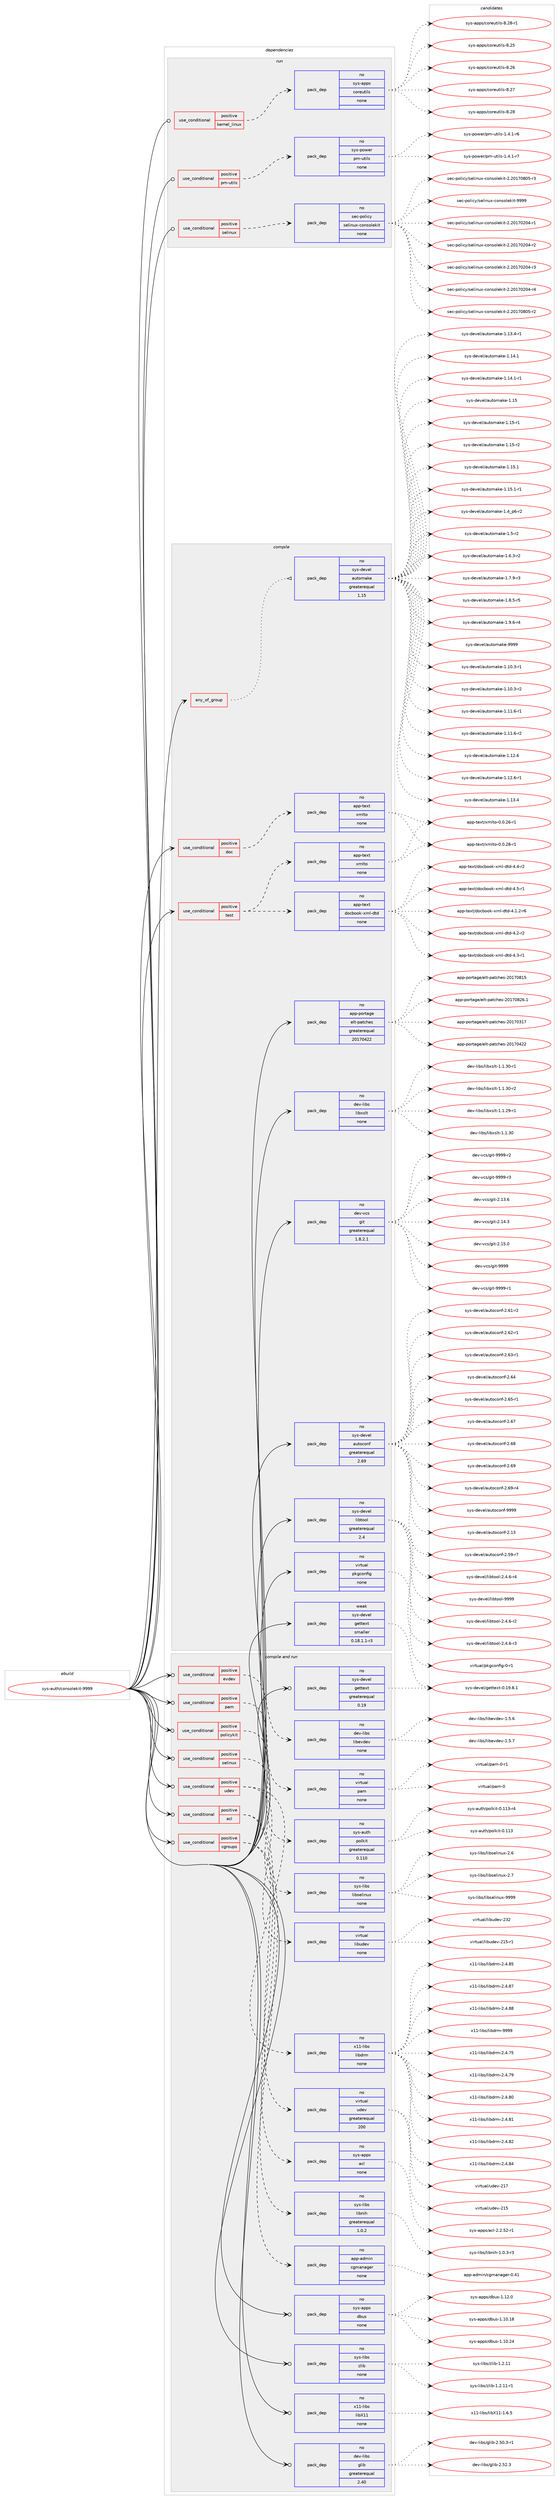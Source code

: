 digraph prolog {

# *************
# Graph options
# *************

newrank=true;
concentrate=true;
compound=true;
graph [rankdir=LR,fontname=Helvetica,fontsize=10,ranksep=1.5];#, ranksep=2.5, nodesep=0.2];
edge  [arrowhead=vee];
node  [fontname=Helvetica,fontsize=10];

# **********
# The ebuild
# **********

subgraph cluster_leftcol {
color=gray;
rank=same;
label=<<i>ebuild</i>>;
id [label="sys-auth/consolekit-9999", color=red, width=4, href="../sys-auth/consolekit-9999.svg"];
}

# ****************
# The dependencies
# ****************

subgraph cluster_midcol {
color=gray;
label=<<i>dependencies</i>>;
subgraph cluster_compile {
fillcolor="#eeeeee";
style=filled;
label=<<i>compile</i>>;
subgraph any7933 {
dependency474041 [label=<<TABLE BORDER="0" CELLBORDER="1" CELLSPACING="0" CELLPADDING="4"><TR><TD CELLPADDING="10">any_of_group</TD></TR></TABLE>>, shape=none, color=red];subgraph pack351518 {
dependency474042 [label=<<TABLE BORDER="0" CELLBORDER="1" CELLSPACING="0" CELLPADDING="4" WIDTH="220"><TR><TD ROWSPAN="6" CELLPADDING="30">pack_dep</TD></TR><TR><TD WIDTH="110">no</TD></TR><TR><TD>sys-devel</TD></TR><TR><TD>automake</TD></TR><TR><TD>greaterequal</TD></TR><TR><TD>1.15</TD></TR></TABLE>>, shape=none, color=blue];
}
dependency474041:e -> dependency474042:w [weight=20,style="dotted",arrowhead="oinv"];
}
id:e -> dependency474041:w [weight=20,style="solid",arrowhead="vee"];
subgraph cond114320 {
dependency474043 [label=<<TABLE BORDER="0" CELLBORDER="1" CELLSPACING="0" CELLPADDING="4"><TR><TD ROWSPAN="3" CELLPADDING="10">use_conditional</TD></TR><TR><TD>positive</TD></TR><TR><TD>doc</TD></TR></TABLE>>, shape=none, color=red];
subgraph pack351519 {
dependency474044 [label=<<TABLE BORDER="0" CELLBORDER="1" CELLSPACING="0" CELLPADDING="4" WIDTH="220"><TR><TD ROWSPAN="6" CELLPADDING="30">pack_dep</TD></TR><TR><TD WIDTH="110">no</TD></TR><TR><TD>app-text</TD></TR><TR><TD>xmlto</TD></TR><TR><TD>none</TD></TR><TR><TD></TD></TR></TABLE>>, shape=none, color=blue];
}
dependency474043:e -> dependency474044:w [weight=20,style="dashed",arrowhead="vee"];
}
id:e -> dependency474043:w [weight=20,style="solid",arrowhead="vee"];
subgraph cond114321 {
dependency474045 [label=<<TABLE BORDER="0" CELLBORDER="1" CELLSPACING="0" CELLPADDING="4"><TR><TD ROWSPAN="3" CELLPADDING="10">use_conditional</TD></TR><TR><TD>positive</TD></TR><TR><TD>test</TD></TR></TABLE>>, shape=none, color=red];
subgraph pack351520 {
dependency474046 [label=<<TABLE BORDER="0" CELLBORDER="1" CELLSPACING="0" CELLPADDING="4" WIDTH="220"><TR><TD ROWSPAN="6" CELLPADDING="30">pack_dep</TD></TR><TR><TD WIDTH="110">no</TD></TR><TR><TD>app-text</TD></TR><TR><TD>docbook-xml-dtd</TD></TR><TR><TD>none</TD></TR><TR><TD></TD></TR></TABLE>>, shape=none, color=blue];
}
dependency474045:e -> dependency474046:w [weight=20,style="dashed",arrowhead="vee"];
subgraph pack351521 {
dependency474047 [label=<<TABLE BORDER="0" CELLBORDER="1" CELLSPACING="0" CELLPADDING="4" WIDTH="220"><TR><TD ROWSPAN="6" CELLPADDING="30">pack_dep</TD></TR><TR><TD WIDTH="110">no</TD></TR><TR><TD>app-text</TD></TR><TR><TD>xmlto</TD></TR><TR><TD>none</TD></TR><TR><TD></TD></TR></TABLE>>, shape=none, color=blue];
}
dependency474045:e -> dependency474047:w [weight=20,style="dashed",arrowhead="vee"];
}
id:e -> dependency474045:w [weight=20,style="solid",arrowhead="vee"];
subgraph pack351522 {
dependency474048 [label=<<TABLE BORDER="0" CELLBORDER="1" CELLSPACING="0" CELLPADDING="4" WIDTH="220"><TR><TD ROWSPAN="6" CELLPADDING="30">pack_dep</TD></TR><TR><TD WIDTH="110">no</TD></TR><TR><TD>app-portage</TD></TR><TR><TD>elt-patches</TD></TR><TR><TD>greaterequal</TD></TR><TR><TD>20170422</TD></TR></TABLE>>, shape=none, color=blue];
}
id:e -> dependency474048:w [weight=20,style="solid",arrowhead="vee"];
subgraph pack351523 {
dependency474049 [label=<<TABLE BORDER="0" CELLBORDER="1" CELLSPACING="0" CELLPADDING="4" WIDTH="220"><TR><TD ROWSPAN="6" CELLPADDING="30">pack_dep</TD></TR><TR><TD WIDTH="110">no</TD></TR><TR><TD>dev-libs</TD></TR><TR><TD>libxslt</TD></TR><TR><TD>none</TD></TR><TR><TD></TD></TR></TABLE>>, shape=none, color=blue];
}
id:e -> dependency474049:w [weight=20,style="solid",arrowhead="vee"];
subgraph pack351524 {
dependency474050 [label=<<TABLE BORDER="0" CELLBORDER="1" CELLSPACING="0" CELLPADDING="4" WIDTH="220"><TR><TD ROWSPAN="6" CELLPADDING="30">pack_dep</TD></TR><TR><TD WIDTH="110">no</TD></TR><TR><TD>dev-vcs</TD></TR><TR><TD>git</TD></TR><TR><TD>greaterequal</TD></TR><TR><TD>1.8.2.1</TD></TR></TABLE>>, shape=none, color=blue];
}
id:e -> dependency474050:w [weight=20,style="solid",arrowhead="vee"];
subgraph pack351525 {
dependency474051 [label=<<TABLE BORDER="0" CELLBORDER="1" CELLSPACING="0" CELLPADDING="4" WIDTH="220"><TR><TD ROWSPAN="6" CELLPADDING="30">pack_dep</TD></TR><TR><TD WIDTH="110">no</TD></TR><TR><TD>sys-devel</TD></TR><TR><TD>autoconf</TD></TR><TR><TD>greaterequal</TD></TR><TR><TD>2.69</TD></TR></TABLE>>, shape=none, color=blue];
}
id:e -> dependency474051:w [weight=20,style="solid",arrowhead="vee"];
subgraph pack351526 {
dependency474052 [label=<<TABLE BORDER="0" CELLBORDER="1" CELLSPACING="0" CELLPADDING="4" WIDTH="220"><TR><TD ROWSPAN="6" CELLPADDING="30">pack_dep</TD></TR><TR><TD WIDTH="110">no</TD></TR><TR><TD>sys-devel</TD></TR><TR><TD>libtool</TD></TR><TR><TD>greaterequal</TD></TR><TR><TD>2.4</TD></TR></TABLE>>, shape=none, color=blue];
}
id:e -> dependency474052:w [weight=20,style="solid",arrowhead="vee"];
subgraph pack351527 {
dependency474053 [label=<<TABLE BORDER="0" CELLBORDER="1" CELLSPACING="0" CELLPADDING="4" WIDTH="220"><TR><TD ROWSPAN="6" CELLPADDING="30">pack_dep</TD></TR><TR><TD WIDTH="110">no</TD></TR><TR><TD>virtual</TD></TR><TR><TD>pkgconfig</TD></TR><TR><TD>none</TD></TR><TR><TD></TD></TR></TABLE>>, shape=none, color=blue];
}
id:e -> dependency474053:w [weight=20,style="solid",arrowhead="vee"];
subgraph pack351528 {
dependency474054 [label=<<TABLE BORDER="0" CELLBORDER="1" CELLSPACING="0" CELLPADDING="4" WIDTH="220"><TR><TD ROWSPAN="6" CELLPADDING="30">pack_dep</TD></TR><TR><TD WIDTH="110">weak</TD></TR><TR><TD>sys-devel</TD></TR><TR><TD>gettext</TD></TR><TR><TD>smaller</TD></TR><TR><TD>0.18.1.1-r3</TD></TR></TABLE>>, shape=none, color=blue];
}
id:e -> dependency474054:w [weight=20,style="solid",arrowhead="vee"];
}
subgraph cluster_compileandrun {
fillcolor="#eeeeee";
style=filled;
label=<<i>compile and run</i>>;
subgraph cond114322 {
dependency474055 [label=<<TABLE BORDER="0" CELLBORDER="1" CELLSPACING="0" CELLPADDING="4"><TR><TD ROWSPAN="3" CELLPADDING="10">use_conditional</TD></TR><TR><TD>positive</TD></TR><TR><TD>acl</TD></TR></TABLE>>, shape=none, color=red];
subgraph pack351529 {
dependency474056 [label=<<TABLE BORDER="0" CELLBORDER="1" CELLSPACING="0" CELLPADDING="4" WIDTH="220"><TR><TD ROWSPAN="6" CELLPADDING="30">pack_dep</TD></TR><TR><TD WIDTH="110">no</TD></TR><TR><TD>sys-apps</TD></TR><TR><TD>acl</TD></TR><TR><TD>none</TD></TR><TR><TD></TD></TR></TABLE>>, shape=none, color=blue];
}
dependency474055:e -> dependency474056:w [weight=20,style="dashed",arrowhead="vee"];
subgraph pack351530 {
dependency474057 [label=<<TABLE BORDER="0" CELLBORDER="1" CELLSPACING="0" CELLPADDING="4" WIDTH="220"><TR><TD ROWSPAN="6" CELLPADDING="30">pack_dep</TD></TR><TR><TD WIDTH="110">no</TD></TR><TR><TD>virtual</TD></TR><TR><TD>udev</TD></TR><TR><TD>greaterequal</TD></TR><TR><TD>200</TD></TR></TABLE>>, shape=none, color=blue];
}
dependency474055:e -> dependency474057:w [weight=20,style="dashed",arrowhead="vee"];
}
id:e -> dependency474055:w [weight=20,style="solid",arrowhead="odotvee"];
subgraph cond114323 {
dependency474058 [label=<<TABLE BORDER="0" CELLBORDER="1" CELLSPACING="0" CELLPADDING="4"><TR><TD ROWSPAN="3" CELLPADDING="10">use_conditional</TD></TR><TR><TD>positive</TD></TR><TR><TD>cgroups</TD></TR></TABLE>>, shape=none, color=red];
subgraph pack351531 {
dependency474059 [label=<<TABLE BORDER="0" CELLBORDER="1" CELLSPACING="0" CELLPADDING="4" WIDTH="220"><TR><TD ROWSPAN="6" CELLPADDING="30">pack_dep</TD></TR><TR><TD WIDTH="110">no</TD></TR><TR><TD>app-admin</TD></TR><TR><TD>cgmanager</TD></TR><TR><TD>none</TD></TR><TR><TD></TD></TR></TABLE>>, shape=none, color=blue];
}
dependency474058:e -> dependency474059:w [weight=20,style="dashed",arrowhead="vee"];
subgraph pack351532 {
dependency474060 [label=<<TABLE BORDER="0" CELLBORDER="1" CELLSPACING="0" CELLPADDING="4" WIDTH="220"><TR><TD ROWSPAN="6" CELLPADDING="30">pack_dep</TD></TR><TR><TD WIDTH="110">no</TD></TR><TR><TD>sys-libs</TD></TR><TR><TD>libnih</TD></TR><TR><TD>greaterequal</TD></TR><TR><TD>1.0.2</TD></TR></TABLE>>, shape=none, color=blue];
}
dependency474058:e -> dependency474060:w [weight=20,style="dashed",arrowhead="vee"];
}
id:e -> dependency474058:w [weight=20,style="solid",arrowhead="odotvee"];
subgraph cond114324 {
dependency474061 [label=<<TABLE BORDER="0" CELLBORDER="1" CELLSPACING="0" CELLPADDING="4"><TR><TD ROWSPAN="3" CELLPADDING="10">use_conditional</TD></TR><TR><TD>positive</TD></TR><TR><TD>evdev</TD></TR></TABLE>>, shape=none, color=red];
subgraph pack351533 {
dependency474062 [label=<<TABLE BORDER="0" CELLBORDER="1" CELLSPACING="0" CELLPADDING="4" WIDTH="220"><TR><TD ROWSPAN="6" CELLPADDING="30">pack_dep</TD></TR><TR><TD WIDTH="110">no</TD></TR><TR><TD>dev-libs</TD></TR><TR><TD>libevdev</TD></TR><TR><TD>none</TD></TR><TR><TD></TD></TR></TABLE>>, shape=none, color=blue];
}
dependency474061:e -> dependency474062:w [weight=20,style="dashed",arrowhead="vee"];
}
id:e -> dependency474061:w [weight=20,style="solid",arrowhead="odotvee"];
subgraph cond114325 {
dependency474063 [label=<<TABLE BORDER="0" CELLBORDER="1" CELLSPACING="0" CELLPADDING="4"><TR><TD ROWSPAN="3" CELLPADDING="10">use_conditional</TD></TR><TR><TD>positive</TD></TR><TR><TD>pam</TD></TR></TABLE>>, shape=none, color=red];
subgraph pack351534 {
dependency474064 [label=<<TABLE BORDER="0" CELLBORDER="1" CELLSPACING="0" CELLPADDING="4" WIDTH="220"><TR><TD ROWSPAN="6" CELLPADDING="30">pack_dep</TD></TR><TR><TD WIDTH="110">no</TD></TR><TR><TD>virtual</TD></TR><TR><TD>pam</TD></TR><TR><TD>none</TD></TR><TR><TD></TD></TR></TABLE>>, shape=none, color=blue];
}
dependency474063:e -> dependency474064:w [weight=20,style="dashed",arrowhead="vee"];
}
id:e -> dependency474063:w [weight=20,style="solid",arrowhead="odotvee"];
subgraph cond114326 {
dependency474065 [label=<<TABLE BORDER="0" CELLBORDER="1" CELLSPACING="0" CELLPADDING="4"><TR><TD ROWSPAN="3" CELLPADDING="10">use_conditional</TD></TR><TR><TD>positive</TD></TR><TR><TD>policykit</TD></TR></TABLE>>, shape=none, color=red];
subgraph pack351535 {
dependency474066 [label=<<TABLE BORDER="0" CELLBORDER="1" CELLSPACING="0" CELLPADDING="4" WIDTH="220"><TR><TD ROWSPAN="6" CELLPADDING="30">pack_dep</TD></TR><TR><TD WIDTH="110">no</TD></TR><TR><TD>sys-auth</TD></TR><TR><TD>polkit</TD></TR><TR><TD>greaterequal</TD></TR><TR><TD>0.110</TD></TR></TABLE>>, shape=none, color=blue];
}
dependency474065:e -> dependency474066:w [weight=20,style="dashed",arrowhead="vee"];
}
id:e -> dependency474065:w [weight=20,style="solid",arrowhead="odotvee"];
subgraph cond114327 {
dependency474067 [label=<<TABLE BORDER="0" CELLBORDER="1" CELLSPACING="0" CELLPADDING="4"><TR><TD ROWSPAN="3" CELLPADDING="10">use_conditional</TD></TR><TR><TD>positive</TD></TR><TR><TD>selinux</TD></TR></TABLE>>, shape=none, color=red];
subgraph pack351536 {
dependency474068 [label=<<TABLE BORDER="0" CELLBORDER="1" CELLSPACING="0" CELLPADDING="4" WIDTH="220"><TR><TD ROWSPAN="6" CELLPADDING="30">pack_dep</TD></TR><TR><TD WIDTH="110">no</TD></TR><TR><TD>sys-libs</TD></TR><TR><TD>libselinux</TD></TR><TR><TD>none</TD></TR><TR><TD></TD></TR></TABLE>>, shape=none, color=blue];
}
dependency474067:e -> dependency474068:w [weight=20,style="dashed",arrowhead="vee"];
}
id:e -> dependency474067:w [weight=20,style="solid",arrowhead="odotvee"];
subgraph cond114328 {
dependency474069 [label=<<TABLE BORDER="0" CELLBORDER="1" CELLSPACING="0" CELLPADDING="4"><TR><TD ROWSPAN="3" CELLPADDING="10">use_conditional</TD></TR><TR><TD>positive</TD></TR><TR><TD>udev</TD></TR></TABLE>>, shape=none, color=red];
subgraph pack351537 {
dependency474070 [label=<<TABLE BORDER="0" CELLBORDER="1" CELLSPACING="0" CELLPADDING="4" WIDTH="220"><TR><TD ROWSPAN="6" CELLPADDING="30">pack_dep</TD></TR><TR><TD WIDTH="110">no</TD></TR><TR><TD>virtual</TD></TR><TR><TD>libudev</TD></TR><TR><TD>none</TD></TR><TR><TD></TD></TR></TABLE>>, shape=none, color=blue];
}
dependency474069:e -> dependency474070:w [weight=20,style="dashed",arrowhead="vee"];
subgraph pack351538 {
dependency474071 [label=<<TABLE BORDER="0" CELLBORDER="1" CELLSPACING="0" CELLPADDING="4" WIDTH="220"><TR><TD ROWSPAN="6" CELLPADDING="30">pack_dep</TD></TR><TR><TD WIDTH="110">no</TD></TR><TR><TD>x11-libs</TD></TR><TR><TD>libdrm</TD></TR><TR><TD>none</TD></TR><TR><TD></TD></TR></TABLE>>, shape=none, color=blue];
}
dependency474069:e -> dependency474071:w [weight=20,style="dashed",arrowhead="vee"];
}
id:e -> dependency474069:w [weight=20,style="solid",arrowhead="odotvee"];
subgraph pack351539 {
dependency474072 [label=<<TABLE BORDER="0" CELLBORDER="1" CELLSPACING="0" CELLPADDING="4" WIDTH="220"><TR><TD ROWSPAN="6" CELLPADDING="30">pack_dep</TD></TR><TR><TD WIDTH="110">no</TD></TR><TR><TD>dev-libs</TD></TR><TR><TD>glib</TD></TR><TR><TD>greaterequal</TD></TR><TR><TD>2.40</TD></TR></TABLE>>, shape=none, color=blue];
}
id:e -> dependency474072:w [weight=20,style="solid",arrowhead="odotvee"];
subgraph pack351540 {
dependency474073 [label=<<TABLE BORDER="0" CELLBORDER="1" CELLSPACING="0" CELLPADDING="4" WIDTH="220"><TR><TD ROWSPAN="6" CELLPADDING="30">pack_dep</TD></TR><TR><TD WIDTH="110">no</TD></TR><TR><TD>sys-apps</TD></TR><TR><TD>dbus</TD></TR><TR><TD>none</TD></TR><TR><TD></TD></TR></TABLE>>, shape=none, color=blue];
}
id:e -> dependency474073:w [weight=20,style="solid",arrowhead="odotvee"];
subgraph pack351541 {
dependency474074 [label=<<TABLE BORDER="0" CELLBORDER="1" CELLSPACING="0" CELLPADDING="4" WIDTH="220"><TR><TD ROWSPAN="6" CELLPADDING="30">pack_dep</TD></TR><TR><TD WIDTH="110">no</TD></TR><TR><TD>sys-devel</TD></TR><TR><TD>gettext</TD></TR><TR><TD>greaterequal</TD></TR><TR><TD>0.19</TD></TR></TABLE>>, shape=none, color=blue];
}
id:e -> dependency474074:w [weight=20,style="solid",arrowhead="odotvee"];
subgraph pack351542 {
dependency474075 [label=<<TABLE BORDER="0" CELLBORDER="1" CELLSPACING="0" CELLPADDING="4" WIDTH="220"><TR><TD ROWSPAN="6" CELLPADDING="30">pack_dep</TD></TR><TR><TD WIDTH="110">no</TD></TR><TR><TD>sys-libs</TD></TR><TR><TD>zlib</TD></TR><TR><TD>none</TD></TR><TR><TD></TD></TR></TABLE>>, shape=none, color=blue];
}
id:e -> dependency474075:w [weight=20,style="solid",arrowhead="odotvee"];
subgraph pack351543 {
dependency474076 [label=<<TABLE BORDER="0" CELLBORDER="1" CELLSPACING="0" CELLPADDING="4" WIDTH="220"><TR><TD ROWSPAN="6" CELLPADDING="30">pack_dep</TD></TR><TR><TD WIDTH="110">no</TD></TR><TR><TD>x11-libs</TD></TR><TR><TD>libX11</TD></TR><TR><TD>none</TD></TR><TR><TD></TD></TR></TABLE>>, shape=none, color=blue];
}
id:e -> dependency474076:w [weight=20,style="solid",arrowhead="odotvee"];
}
subgraph cluster_run {
fillcolor="#eeeeee";
style=filled;
label=<<i>run</i>>;
subgraph cond114329 {
dependency474077 [label=<<TABLE BORDER="0" CELLBORDER="1" CELLSPACING="0" CELLPADDING="4"><TR><TD ROWSPAN="3" CELLPADDING="10">use_conditional</TD></TR><TR><TD>positive</TD></TR><TR><TD>kernel_linux</TD></TR></TABLE>>, shape=none, color=red];
subgraph pack351544 {
dependency474078 [label=<<TABLE BORDER="0" CELLBORDER="1" CELLSPACING="0" CELLPADDING="4" WIDTH="220"><TR><TD ROWSPAN="6" CELLPADDING="30">pack_dep</TD></TR><TR><TD WIDTH="110">no</TD></TR><TR><TD>sys-apps</TD></TR><TR><TD>coreutils</TD></TR><TR><TD>none</TD></TR><TR><TD></TD></TR></TABLE>>, shape=none, color=blue];
}
dependency474077:e -> dependency474078:w [weight=20,style="dashed",arrowhead="vee"];
}
id:e -> dependency474077:w [weight=20,style="solid",arrowhead="odot"];
subgraph cond114330 {
dependency474079 [label=<<TABLE BORDER="0" CELLBORDER="1" CELLSPACING="0" CELLPADDING="4"><TR><TD ROWSPAN="3" CELLPADDING="10">use_conditional</TD></TR><TR><TD>positive</TD></TR><TR><TD>pm-utils</TD></TR></TABLE>>, shape=none, color=red];
subgraph pack351545 {
dependency474080 [label=<<TABLE BORDER="0" CELLBORDER="1" CELLSPACING="0" CELLPADDING="4" WIDTH="220"><TR><TD ROWSPAN="6" CELLPADDING="30">pack_dep</TD></TR><TR><TD WIDTH="110">no</TD></TR><TR><TD>sys-power</TD></TR><TR><TD>pm-utils</TD></TR><TR><TD>none</TD></TR><TR><TD></TD></TR></TABLE>>, shape=none, color=blue];
}
dependency474079:e -> dependency474080:w [weight=20,style="dashed",arrowhead="vee"];
}
id:e -> dependency474079:w [weight=20,style="solid",arrowhead="odot"];
subgraph cond114331 {
dependency474081 [label=<<TABLE BORDER="0" CELLBORDER="1" CELLSPACING="0" CELLPADDING="4"><TR><TD ROWSPAN="3" CELLPADDING="10">use_conditional</TD></TR><TR><TD>positive</TD></TR><TR><TD>selinux</TD></TR></TABLE>>, shape=none, color=red];
subgraph pack351546 {
dependency474082 [label=<<TABLE BORDER="0" CELLBORDER="1" CELLSPACING="0" CELLPADDING="4" WIDTH="220"><TR><TD ROWSPAN="6" CELLPADDING="30">pack_dep</TD></TR><TR><TD WIDTH="110">no</TD></TR><TR><TD>sec-policy</TD></TR><TR><TD>selinux-consolekit</TD></TR><TR><TD>none</TD></TR><TR><TD></TD></TR></TABLE>>, shape=none, color=blue];
}
dependency474081:e -> dependency474082:w [weight=20,style="dashed",arrowhead="vee"];
}
id:e -> dependency474081:w [weight=20,style="solid",arrowhead="odot"];
}
}

# **************
# The candidates
# **************

subgraph cluster_choices {
rank=same;
color=gray;
label=<<i>candidates</i>>;

subgraph choice351518 {
color=black;
nodesep=1;
choice11512111545100101118101108479711711611110997107101454946494846514511449 [label="sys-devel/automake-1.10.3-r1", color=red, width=4,href="../sys-devel/automake-1.10.3-r1.svg"];
choice11512111545100101118101108479711711611110997107101454946494846514511450 [label="sys-devel/automake-1.10.3-r2", color=red, width=4,href="../sys-devel/automake-1.10.3-r2.svg"];
choice11512111545100101118101108479711711611110997107101454946494946544511449 [label="sys-devel/automake-1.11.6-r1", color=red, width=4,href="../sys-devel/automake-1.11.6-r1.svg"];
choice11512111545100101118101108479711711611110997107101454946494946544511450 [label="sys-devel/automake-1.11.6-r2", color=red, width=4,href="../sys-devel/automake-1.11.6-r2.svg"];
choice1151211154510010111810110847971171161111099710710145494649504654 [label="sys-devel/automake-1.12.6", color=red, width=4,href="../sys-devel/automake-1.12.6.svg"];
choice11512111545100101118101108479711711611110997107101454946495046544511449 [label="sys-devel/automake-1.12.6-r1", color=red, width=4,href="../sys-devel/automake-1.12.6-r1.svg"];
choice1151211154510010111810110847971171161111099710710145494649514652 [label="sys-devel/automake-1.13.4", color=red, width=4,href="../sys-devel/automake-1.13.4.svg"];
choice11512111545100101118101108479711711611110997107101454946495146524511449 [label="sys-devel/automake-1.13.4-r1", color=red, width=4,href="../sys-devel/automake-1.13.4-r1.svg"];
choice1151211154510010111810110847971171161111099710710145494649524649 [label="sys-devel/automake-1.14.1", color=red, width=4,href="../sys-devel/automake-1.14.1.svg"];
choice11512111545100101118101108479711711611110997107101454946495246494511449 [label="sys-devel/automake-1.14.1-r1", color=red, width=4,href="../sys-devel/automake-1.14.1-r1.svg"];
choice115121115451001011181011084797117116111109971071014549464953 [label="sys-devel/automake-1.15", color=red, width=4,href="../sys-devel/automake-1.15.svg"];
choice1151211154510010111810110847971171161111099710710145494649534511449 [label="sys-devel/automake-1.15-r1", color=red, width=4,href="../sys-devel/automake-1.15-r1.svg"];
choice1151211154510010111810110847971171161111099710710145494649534511450 [label="sys-devel/automake-1.15-r2", color=red, width=4,href="../sys-devel/automake-1.15-r2.svg"];
choice1151211154510010111810110847971171161111099710710145494649534649 [label="sys-devel/automake-1.15.1", color=red, width=4,href="../sys-devel/automake-1.15.1.svg"];
choice11512111545100101118101108479711711611110997107101454946495346494511449 [label="sys-devel/automake-1.15.1-r1", color=red, width=4,href="../sys-devel/automake-1.15.1-r1.svg"];
choice115121115451001011181011084797117116111109971071014549465295112544511450 [label="sys-devel/automake-1.4_p6-r2", color=red, width=4,href="../sys-devel/automake-1.4_p6-r2.svg"];
choice11512111545100101118101108479711711611110997107101454946534511450 [label="sys-devel/automake-1.5-r2", color=red, width=4,href="../sys-devel/automake-1.5-r2.svg"];
choice115121115451001011181011084797117116111109971071014549465446514511450 [label="sys-devel/automake-1.6.3-r2", color=red, width=4,href="../sys-devel/automake-1.6.3-r2.svg"];
choice115121115451001011181011084797117116111109971071014549465546574511451 [label="sys-devel/automake-1.7.9-r3", color=red, width=4,href="../sys-devel/automake-1.7.9-r3.svg"];
choice115121115451001011181011084797117116111109971071014549465646534511453 [label="sys-devel/automake-1.8.5-r5", color=red, width=4,href="../sys-devel/automake-1.8.5-r5.svg"];
choice115121115451001011181011084797117116111109971071014549465746544511452 [label="sys-devel/automake-1.9.6-r4", color=red, width=4,href="../sys-devel/automake-1.9.6-r4.svg"];
choice115121115451001011181011084797117116111109971071014557575757 [label="sys-devel/automake-9999", color=red, width=4,href="../sys-devel/automake-9999.svg"];
dependency474042:e -> choice11512111545100101118101108479711711611110997107101454946494846514511449:w [style=dotted,weight="100"];
dependency474042:e -> choice11512111545100101118101108479711711611110997107101454946494846514511450:w [style=dotted,weight="100"];
dependency474042:e -> choice11512111545100101118101108479711711611110997107101454946494946544511449:w [style=dotted,weight="100"];
dependency474042:e -> choice11512111545100101118101108479711711611110997107101454946494946544511450:w [style=dotted,weight="100"];
dependency474042:e -> choice1151211154510010111810110847971171161111099710710145494649504654:w [style=dotted,weight="100"];
dependency474042:e -> choice11512111545100101118101108479711711611110997107101454946495046544511449:w [style=dotted,weight="100"];
dependency474042:e -> choice1151211154510010111810110847971171161111099710710145494649514652:w [style=dotted,weight="100"];
dependency474042:e -> choice11512111545100101118101108479711711611110997107101454946495146524511449:w [style=dotted,weight="100"];
dependency474042:e -> choice1151211154510010111810110847971171161111099710710145494649524649:w [style=dotted,weight="100"];
dependency474042:e -> choice11512111545100101118101108479711711611110997107101454946495246494511449:w [style=dotted,weight="100"];
dependency474042:e -> choice115121115451001011181011084797117116111109971071014549464953:w [style=dotted,weight="100"];
dependency474042:e -> choice1151211154510010111810110847971171161111099710710145494649534511449:w [style=dotted,weight="100"];
dependency474042:e -> choice1151211154510010111810110847971171161111099710710145494649534511450:w [style=dotted,weight="100"];
dependency474042:e -> choice1151211154510010111810110847971171161111099710710145494649534649:w [style=dotted,weight="100"];
dependency474042:e -> choice11512111545100101118101108479711711611110997107101454946495346494511449:w [style=dotted,weight="100"];
dependency474042:e -> choice115121115451001011181011084797117116111109971071014549465295112544511450:w [style=dotted,weight="100"];
dependency474042:e -> choice11512111545100101118101108479711711611110997107101454946534511450:w [style=dotted,weight="100"];
dependency474042:e -> choice115121115451001011181011084797117116111109971071014549465446514511450:w [style=dotted,weight="100"];
dependency474042:e -> choice115121115451001011181011084797117116111109971071014549465546574511451:w [style=dotted,weight="100"];
dependency474042:e -> choice115121115451001011181011084797117116111109971071014549465646534511453:w [style=dotted,weight="100"];
dependency474042:e -> choice115121115451001011181011084797117116111109971071014549465746544511452:w [style=dotted,weight="100"];
dependency474042:e -> choice115121115451001011181011084797117116111109971071014557575757:w [style=dotted,weight="100"];
}
subgraph choice351519 {
color=black;
nodesep=1;
choice971121124511610112011647120109108116111454846484650544511449 [label="app-text/xmlto-0.0.26-r1", color=red, width=4,href="../app-text/xmlto-0.0.26-r1.svg"];
choice971121124511610112011647120109108116111454846484650564511449 [label="app-text/xmlto-0.0.28-r1", color=red, width=4,href="../app-text/xmlto-0.0.28-r1.svg"];
dependency474044:e -> choice971121124511610112011647120109108116111454846484650544511449:w [style=dotted,weight="100"];
dependency474044:e -> choice971121124511610112011647120109108116111454846484650564511449:w [style=dotted,weight="100"];
}
subgraph choice351520 {
color=black;
nodesep=1;
choice971121124511610112011647100111999811111110745120109108451001161004552464946504511454 [label="app-text/docbook-xml-dtd-4.1.2-r6", color=red, width=4,href="../app-text/docbook-xml-dtd-4.1.2-r6.svg"];
choice97112112451161011201164710011199981111111074512010910845100116100455246504511450 [label="app-text/docbook-xml-dtd-4.2-r2", color=red, width=4,href="../app-text/docbook-xml-dtd-4.2-r2.svg"];
choice97112112451161011201164710011199981111111074512010910845100116100455246514511449 [label="app-text/docbook-xml-dtd-4.3-r1", color=red, width=4,href="../app-text/docbook-xml-dtd-4.3-r1.svg"];
choice97112112451161011201164710011199981111111074512010910845100116100455246524511450 [label="app-text/docbook-xml-dtd-4.4-r2", color=red, width=4,href="../app-text/docbook-xml-dtd-4.4-r2.svg"];
choice97112112451161011201164710011199981111111074512010910845100116100455246534511449 [label="app-text/docbook-xml-dtd-4.5-r1", color=red, width=4,href="../app-text/docbook-xml-dtd-4.5-r1.svg"];
dependency474046:e -> choice971121124511610112011647100111999811111110745120109108451001161004552464946504511454:w [style=dotted,weight="100"];
dependency474046:e -> choice97112112451161011201164710011199981111111074512010910845100116100455246504511450:w [style=dotted,weight="100"];
dependency474046:e -> choice97112112451161011201164710011199981111111074512010910845100116100455246514511449:w [style=dotted,weight="100"];
dependency474046:e -> choice97112112451161011201164710011199981111111074512010910845100116100455246524511450:w [style=dotted,weight="100"];
dependency474046:e -> choice97112112451161011201164710011199981111111074512010910845100116100455246534511449:w [style=dotted,weight="100"];
}
subgraph choice351521 {
color=black;
nodesep=1;
choice971121124511610112011647120109108116111454846484650544511449 [label="app-text/xmlto-0.0.26-r1", color=red, width=4,href="../app-text/xmlto-0.0.26-r1.svg"];
choice971121124511610112011647120109108116111454846484650564511449 [label="app-text/xmlto-0.0.28-r1", color=red, width=4,href="../app-text/xmlto-0.0.28-r1.svg"];
dependency474047:e -> choice971121124511610112011647120109108116111454846484650544511449:w [style=dotted,weight="100"];
dependency474047:e -> choice971121124511610112011647120109108116111454846484650564511449:w [style=dotted,weight="100"];
}
subgraph choice351522 {
color=black;
nodesep=1;
choice97112112451121111141169710310147101108116451129711699104101115455048495548514955 [label="app-portage/elt-patches-20170317", color=red, width=4,href="../app-portage/elt-patches-20170317.svg"];
choice97112112451121111141169710310147101108116451129711699104101115455048495548525050 [label="app-portage/elt-patches-20170422", color=red, width=4,href="../app-portage/elt-patches-20170422.svg"];
choice97112112451121111141169710310147101108116451129711699104101115455048495548564953 [label="app-portage/elt-patches-20170815", color=red, width=4,href="../app-portage/elt-patches-20170815.svg"];
choice971121124511211111411697103101471011081164511297116991041011154550484955485650544649 [label="app-portage/elt-patches-20170826.1", color=red, width=4,href="../app-portage/elt-patches-20170826.1.svg"];
dependency474048:e -> choice97112112451121111141169710310147101108116451129711699104101115455048495548514955:w [style=dotted,weight="100"];
dependency474048:e -> choice97112112451121111141169710310147101108116451129711699104101115455048495548525050:w [style=dotted,weight="100"];
dependency474048:e -> choice97112112451121111141169710310147101108116451129711699104101115455048495548564953:w [style=dotted,weight="100"];
dependency474048:e -> choice971121124511211111411697103101471011081164511297116991041011154550484955485650544649:w [style=dotted,weight="100"];
}
subgraph choice351523 {
color=black;
nodesep=1;
choice10010111845108105981154710810598120115108116454946494650574511449 [label="dev-libs/libxslt-1.1.29-r1", color=red, width=4,href="../dev-libs/libxslt-1.1.29-r1.svg"];
choice1001011184510810598115471081059812011510811645494649465148 [label="dev-libs/libxslt-1.1.30", color=red, width=4,href="../dev-libs/libxslt-1.1.30.svg"];
choice10010111845108105981154710810598120115108116454946494651484511449 [label="dev-libs/libxslt-1.1.30-r1", color=red, width=4,href="../dev-libs/libxslt-1.1.30-r1.svg"];
choice10010111845108105981154710810598120115108116454946494651484511450 [label="dev-libs/libxslt-1.1.30-r2", color=red, width=4,href="../dev-libs/libxslt-1.1.30-r2.svg"];
dependency474049:e -> choice10010111845108105981154710810598120115108116454946494650574511449:w [style=dotted,weight="100"];
dependency474049:e -> choice1001011184510810598115471081059812011510811645494649465148:w [style=dotted,weight="100"];
dependency474049:e -> choice10010111845108105981154710810598120115108116454946494651484511449:w [style=dotted,weight="100"];
dependency474049:e -> choice10010111845108105981154710810598120115108116454946494651484511450:w [style=dotted,weight="100"];
}
subgraph choice351524 {
color=black;
nodesep=1;
choice10010111845118991154710310511645504649514654 [label="dev-vcs/git-2.13.6", color=red, width=4,href="../dev-vcs/git-2.13.6.svg"];
choice10010111845118991154710310511645504649524651 [label="dev-vcs/git-2.14.3", color=red, width=4,href="../dev-vcs/git-2.14.3.svg"];
choice10010111845118991154710310511645504649534648 [label="dev-vcs/git-2.15.0", color=red, width=4,href="../dev-vcs/git-2.15.0.svg"];
choice1001011184511899115471031051164557575757 [label="dev-vcs/git-9999", color=red, width=4,href="../dev-vcs/git-9999.svg"];
choice10010111845118991154710310511645575757574511449 [label="dev-vcs/git-9999-r1", color=red, width=4,href="../dev-vcs/git-9999-r1.svg"];
choice10010111845118991154710310511645575757574511450 [label="dev-vcs/git-9999-r2", color=red, width=4,href="../dev-vcs/git-9999-r2.svg"];
choice10010111845118991154710310511645575757574511451 [label="dev-vcs/git-9999-r3", color=red, width=4,href="../dev-vcs/git-9999-r3.svg"];
dependency474050:e -> choice10010111845118991154710310511645504649514654:w [style=dotted,weight="100"];
dependency474050:e -> choice10010111845118991154710310511645504649524651:w [style=dotted,weight="100"];
dependency474050:e -> choice10010111845118991154710310511645504649534648:w [style=dotted,weight="100"];
dependency474050:e -> choice1001011184511899115471031051164557575757:w [style=dotted,weight="100"];
dependency474050:e -> choice10010111845118991154710310511645575757574511449:w [style=dotted,weight="100"];
dependency474050:e -> choice10010111845118991154710310511645575757574511450:w [style=dotted,weight="100"];
dependency474050:e -> choice10010111845118991154710310511645575757574511451:w [style=dotted,weight="100"];
}
subgraph choice351525 {
color=black;
nodesep=1;
choice115121115451001011181011084797117116111991111101024550464951 [label="sys-devel/autoconf-2.13", color=red, width=4,href="../sys-devel/autoconf-2.13.svg"];
choice1151211154510010111810110847971171161119911111010245504653574511455 [label="sys-devel/autoconf-2.59-r7", color=red, width=4,href="../sys-devel/autoconf-2.59-r7.svg"];
choice1151211154510010111810110847971171161119911111010245504654494511450 [label="sys-devel/autoconf-2.61-r2", color=red, width=4,href="../sys-devel/autoconf-2.61-r2.svg"];
choice1151211154510010111810110847971171161119911111010245504654504511449 [label="sys-devel/autoconf-2.62-r1", color=red, width=4,href="../sys-devel/autoconf-2.62-r1.svg"];
choice1151211154510010111810110847971171161119911111010245504654514511449 [label="sys-devel/autoconf-2.63-r1", color=red, width=4,href="../sys-devel/autoconf-2.63-r1.svg"];
choice115121115451001011181011084797117116111991111101024550465452 [label="sys-devel/autoconf-2.64", color=red, width=4,href="../sys-devel/autoconf-2.64.svg"];
choice1151211154510010111810110847971171161119911111010245504654534511449 [label="sys-devel/autoconf-2.65-r1", color=red, width=4,href="../sys-devel/autoconf-2.65-r1.svg"];
choice115121115451001011181011084797117116111991111101024550465455 [label="sys-devel/autoconf-2.67", color=red, width=4,href="../sys-devel/autoconf-2.67.svg"];
choice115121115451001011181011084797117116111991111101024550465456 [label="sys-devel/autoconf-2.68", color=red, width=4,href="../sys-devel/autoconf-2.68.svg"];
choice115121115451001011181011084797117116111991111101024550465457 [label="sys-devel/autoconf-2.69", color=red, width=4,href="../sys-devel/autoconf-2.69.svg"];
choice1151211154510010111810110847971171161119911111010245504654574511452 [label="sys-devel/autoconf-2.69-r4", color=red, width=4,href="../sys-devel/autoconf-2.69-r4.svg"];
choice115121115451001011181011084797117116111991111101024557575757 [label="sys-devel/autoconf-9999", color=red, width=4,href="../sys-devel/autoconf-9999.svg"];
dependency474051:e -> choice115121115451001011181011084797117116111991111101024550464951:w [style=dotted,weight="100"];
dependency474051:e -> choice1151211154510010111810110847971171161119911111010245504653574511455:w [style=dotted,weight="100"];
dependency474051:e -> choice1151211154510010111810110847971171161119911111010245504654494511450:w [style=dotted,weight="100"];
dependency474051:e -> choice1151211154510010111810110847971171161119911111010245504654504511449:w [style=dotted,weight="100"];
dependency474051:e -> choice1151211154510010111810110847971171161119911111010245504654514511449:w [style=dotted,weight="100"];
dependency474051:e -> choice115121115451001011181011084797117116111991111101024550465452:w [style=dotted,weight="100"];
dependency474051:e -> choice1151211154510010111810110847971171161119911111010245504654534511449:w [style=dotted,weight="100"];
dependency474051:e -> choice115121115451001011181011084797117116111991111101024550465455:w [style=dotted,weight="100"];
dependency474051:e -> choice115121115451001011181011084797117116111991111101024550465456:w [style=dotted,weight="100"];
dependency474051:e -> choice115121115451001011181011084797117116111991111101024550465457:w [style=dotted,weight="100"];
dependency474051:e -> choice1151211154510010111810110847971171161119911111010245504654574511452:w [style=dotted,weight="100"];
dependency474051:e -> choice115121115451001011181011084797117116111991111101024557575757:w [style=dotted,weight="100"];
}
subgraph choice351526 {
color=black;
nodesep=1;
choice1151211154510010111810110847108105981161111111084550465246544511450 [label="sys-devel/libtool-2.4.6-r2", color=red, width=4,href="../sys-devel/libtool-2.4.6-r2.svg"];
choice1151211154510010111810110847108105981161111111084550465246544511451 [label="sys-devel/libtool-2.4.6-r3", color=red, width=4,href="../sys-devel/libtool-2.4.6-r3.svg"];
choice1151211154510010111810110847108105981161111111084550465246544511452 [label="sys-devel/libtool-2.4.6-r4", color=red, width=4,href="../sys-devel/libtool-2.4.6-r4.svg"];
choice1151211154510010111810110847108105981161111111084557575757 [label="sys-devel/libtool-9999", color=red, width=4,href="../sys-devel/libtool-9999.svg"];
dependency474052:e -> choice1151211154510010111810110847108105981161111111084550465246544511450:w [style=dotted,weight="100"];
dependency474052:e -> choice1151211154510010111810110847108105981161111111084550465246544511451:w [style=dotted,weight="100"];
dependency474052:e -> choice1151211154510010111810110847108105981161111111084550465246544511452:w [style=dotted,weight="100"];
dependency474052:e -> choice1151211154510010111810110847108105981161111111084557575757:w [style=dotted,weight="100"];
}
subgraph choice351527 {
color=black;
nodesep=1;
choice11810511411611797108471121071039911111010210510345484511449 [label="virtual/pkgconfig-0-r1", color=red, width=4,href="../virtual/pkgconfig-0-r1.svg"];
dependency474053:e -> choice11810511411611797108471121071039911111010210510345484511449:w [style=dotted,weight="100"];
}
subgraph choice351528 {
color=black;
nodesep=1;
choice1151211154510010111810110847103101116116101120116454846495746564649 [label="sys-devel/gettext-0.19.8.1", color=red, width=4,href="../sys-devel/gettext-0.19.8.1.svg"];
dependency474054:e -> choice1151211154510010111810110847103101116116101120116454846495746564649:w [style=dotted,weight="100"];
}
subgraph choice351529 {
color=black;
nodesep=1;
choice1151211154597112112115479799108455046504653504511449 [label="sys-apps/acl-2.2.52-r1", color=red, width=4,href="../sys-apps/acl-2.2.52-r1.svg"];
dependency474056:e -> choice1151211154597112112115479799108455046504653504511449:w [style=dotted,weight="100"];
}
subgraph choice351530 {
color=black;
nodesep=1;
choice118105114116117971084711710010111845504953 [label="virtual/udev-215", color=red, width=4,href="../virtual/udev-215.svg"];
choice118105114116117971084711710010111845504955 [label="virtual/udev-217", color=red, width=4,href="../virtual/udev-217.svg"];
dependency474057:e -> choice118105114116117971084711710010111845504953:w [style=dotted,weight="100"];
dependency474057:e -> choice118105114116117971084711710010111845504955:w [style=dotted,weight="100"];
}
subgraph choice351531 {
color=black;
nodesep=1;
choice971121124597100109105110479910310997110971031011144548465249 [label="app-admin/cgmanager-0.41", color=red, width=4,href="../app-admin/cgmanager-0.41.svg"];
dependency474059:e -> choice971121124597100109105110479910310997110971031011144548465249:w [style=dotted,weight="100"];
}
subgraph choice351532 {
color=black;
nodesep=1;
choice115121115451081059811547108105981101051044549464846514511451 [label="sys-libs/libnih-1.0.3-r3", color=red, width=4,href="../sys-libs/libnih-1.0.3-r3.svg"];
dependency474060:e -> choice115121115451081059811547108105981101051044549464846514511451:w [style=dotted,weight="100"];
}
subgraph choice351533 {
color=black;
nodesep=1;
choice10010111845108105981154710810598101118100101118454946534654 [label="dev-libs/libevdev-1.5.6", color=red, width=4,href="../dev-libs/libevdev-1.5.6.svg"];
choice10010111845108105981154710810598101118100101118454946534655 [label="dev-libs/libevdev-1.5.7", color=red, width=4,href="../dev-libs/libevdev-1.5.7.svg"];
dependency474062:e -> choice10010111845108105981154710810598101118100101118454946534654:w [style=dotted,weight="100"];
dependency474062:e -> choice10010111845108105981154710810598101118100101118454946534655:w [style=dotted,weight="100"];
}
subgraph choice351534 {
color=black;
nodesep=1;
choice1181051141161179710847112971094548 [label="virtual/pam-0", color=red, width=4,href="../virtual/pam-0.svg"];
choice11810511411611797108471129710945484511449 [label="virtual/pam-0-r1", color=red, width=4,href="../virtual/pam-0-r1.svg"];
dependency474064:e -> choice1181051141161179710847112971094548:w [style=dotted,weight="100"];
dependency474064:e -> choice11810511411611797108471129710945484511449:w [style=dotted,weight="100"];
}
subgraph choice351535 {
color=black;
nodesep=1;
choice115121115459711711610447112111108107105116454846494951 [label="sys-auth/polkit-0.113", color=red, width=4,href="../sys-auth/polkit-0.113.svg"];
choice1151211154597117116104471121111081071051164548464949514511452 [label="sys-auth/polkit-0.113-r4", color=red, width=4,href="../sys-auth/polkit-0.113-r4.svg"];
dependency474066:e -> choice115121115459711711610447112111108107105116454846494951:w [style=dotted,weight="100"];
dependency474066:e -> choice1151211154597117116104471121111081071051164548464949514511452:w [style=dotted,weight="100"];
}
subgraph choice351536 {
color=black;
nodesep=1;
choice1151211154510810598115471081059811510110810511011712045504654 [label="sys-libs/libselinux-2.6", color=red, width=4,href="../sys-libs/libselinux-2.6.svg"];
choice1151211154510810598115471081059811510110810511011712045504655 [label="sys-libs/libselinux-2.7", color=red, width=4,href="../sys-libs/libselinux-2.7.svg"];
choice115121115451081059811547108105981151011081051101171204557575757 [label="sys-libs/libselinux-9999", color=red, width=4,href="../sys-libs/libselinux-9999.svg"];
dependency474068:e -> choice1151211154510810598115471081059811510110810511011712045504654:w [style=dotted,weight="100"];
dependency474068:e -> choice1151211154510810598115471081059811510110810511011712045504655:w [style=dotted,weight="100"];
dependency474068:e -> choice115121115451081059811547108105981151011081051101171204557575757:w [style=dotted,weight="100"];
}
subgraph choice351537 {
color=black;
nodesep=1;
choice118105114116117971084710810598117100101118455049534511449 [label="virtual/libudev-215-r1", color=red, width=4,href="../virtual/libudev-215-r1.svg"];
choice11810511411611797108471081059811710010111845505150 [label="virtual/libudev-232", color=red, width=4,href="../virtual/libudev-232.svg"];
dependency474070:e -> choice118105114116117971084710810598117100101118455049534511449:w [style=dotted,weight="100"];
dependency474070:e -> choice11810511411611797108471081059811710010111845505150:w [style=dotted,weight="100"];
}
subgraph choice351538 {
color=black;
nodesep=1;
choice12049494510810598115471081059810011410945504652465553 [label="x11-libs/libdrm-2.4.75", color=red, width=4,href="../x11-libs/libdrm-2.4.75.svg"];
choice12049494510810598115471081059810011410945504652465557 [label="x11-libs/libdrm-2.4.79", color=red, width=4,href="../x11-libs/libdrm-2.4.79.svg"];
choice12049494510810598115471081059810011410945504652465648 [label="x11-libs/libdrm-2.4.80", color=red, width=4,href="../x11-libs/libdrm-2.4.80.svg"];
choice12049494510810598115471081059810011410945504652465649 [label="x11-libs/libdrm-2.4.81", color=red, width=4,href="../x11-libs/libdrm-2.4.81.svg"];
choice12049494510810598115471081059810011410945504652465650 [label="x11-libs/libdrm-2.4.82", color=red, width=4,href="../x11-libs/libdrm-2.4.82.svg"];
choice12049494510810598115471081059810011410945504652465652 [label="x11-libs/libdrm-2.4.84", color=red, width=4,href="../x11-libs/libdrm-2.4.84.svg"];
choice12049494510810598115471081059810011410945504652465653 [label="x11-libs/libdrm-2.4.85", color=red, width=4,href="../x11-libs/libdrm-2.4.85.svg"];
choice12049494510810598115471081059810011410945504652465655 [label="x11-libs/libdrm-2.4.87", color=red, width=4,href="../x11-libs/libdrm-2.4.87.svg"];
choice12049494510810598115471081059810011410945504652465656 [label="x11-libs/libdrm-2.4.88", color=red, width=4,href="../x11-libs/libdrm-2.4.88.svg"];
choice1204949451081059811547108105981001141094557575757 [label="x11-libs/libdrm-9999", color=red, width=4,href="../x11-libs/libdrm-9999.svg"];
dependency474071:e -> choice12049494510810598115471081059810011410945504652465553:w [style=dotted,weight="100"];
dependency474071:e -> choice12049494510810598115471081059810011410945504652465557:w [style=dotted,weight="100"];
dependency474071:e -> choice12049494510810598115471081059810011410945504652465648:w [style=dotted,weight="100"];
dependency474071:e -> choice12049494510810598115471081059810011410945504652465649:w [style=dotted,weight="100"];
dependency474071:e -> choice12049494510810598115471081059810011410945504652465650:w [style=dotted,weight="100"];
dependency474071:e -> choice12049494510810598115471081059810011410945504652465652:w [style=dotted,weight="100"];
dependency474071:e -> choice12049494510810598115471081059810011410945504652465653:w [style=dotted,weight="100"];
dependency474071:e -> choice12049494510810598115471081059810011410945504652465655:w [style=dotted,weight="100"];
dependency474071:e -> choice12049494510810598115471081059810011410945504652465656:w [style=dotted,weight="100"];
dependency474071:e -> choice1204949451081059811547108105981001141094557575757:w [style=dotted,weight="100"];
}
subgraph choice351539 {
color=black;
nodesep=1;
choice10010111845108105981154710310810598455046534846514511449 [label="dev-libs/glib-2.50.3-r1", color=red, width=4,href="../dev-libs/glib-2.50.3-r1.svg"];
choice1001011184510810598115471031081059845504653504651 [label="dev-libs/glib-2.52.3", color=red, width=4,href="../dev-libs/glib-2.52.3.svg"];
dependency474072:e -> choice10010111845108105981154710310810598455046534846514511449:w [style=dotted,weight="100"];
dependency474072:e -> choice1001011184510810598115471031081059845504653504651:w [style=dotted,weight="100"];
}
subgraph choice351540 {
color=black;
nodesep=1;
choice115121115459711211211547100981171154549464948464956 [label="sys-apps/dbus-1.10.18", color=red, width=4,href="../sys-apps/dbus-1.10.18.svg"];
choice115121115459711211211547100981171154549464948465052 [label="sys-apps/dbus-1.10.24", color=red, width=4,href="../sys-apps/dbus-1.10.24.svg"];
choice1151211154597112112115471009811711545494649504648 [label="sys-apps/dbus-1.12.0", color=red, width=4,href="../sys-apps/dbus-1.12.0.svg"];
dependency474073:e -> choice115121115459711211211547100981171154549464948464956:w [style=dotted,weight="100"];
dependency474073:e -> choice115121115459711211211547100981171154549464948465052:w [style=dotted,weight="100"];
dependency474073:e -> choice1151211154597112112115471009811711545494649504648:w [style=dotted,weight="100"];
}
subgraph choice351541 {
color=black;
nodesep=1;
choice1151211154510010111810110847103101116116101120116454846495746564649 [label="sys-devel/gettext-0.19.8.1", color=red, width=4,href="../sys-devel/gettext-0.19.8.1.svg"];
dependency474074:e -> choice1151211154510010111810110847103101116116101120116454846495746564649:w [style=dotted,weight="100"];
}
subgraph choice351542 {
color=black;
nodesep=1;
choice1151211154510810598115471221081059845494650464949 [label="sys-libs/zlib-1.2.11", color=red, width=4,href="../sys-libs/zlib-1.2.11.svg"];
choice11512111545108105981154712210810598454946504649494511449 [label="sys-libs/zlib-1.2.11-r1", color=red, width=4,href="../sys-libs/zlib-1.2.11-r1.svg"];
dependency474075:e -> choice1151211154510810598115471221081059845494650464949:w [style=dotted,weight="100"];
dependency474075:e -> choice11512111545108105981154712210810598454946504649494511449:w [style=dotted,weight="100"];
}
subgraph choice351543 {
color=black;
nodesep=1;
choice120494945108105981154710810598884949454946544653 [label="x11-libs/libX11-1.6.5", color=red, width=4,href="../x11-libs/libX11-1.6.5.svg"];
dependency474076:e -> choice120494945108105981154710810598884949454946544653:w [style=dotted,weight="100"];
}
subgraph choice351544 {
color=black;
nodesep=1;
choice115121115459711211211547991111141011171161051081154556465053 [label="sys-apps/coreutils-8.25", color=red, width=4,href="../sys-apps/coreutils-8.25.svg"];
choice115121115459711211211547991111141011171161051081154556465054 [label="sys-apps/coreutils-8.26", color=red, width=4,href="../sys-apps/coreutils-8.26.svg"];
choice115121115459711211211547991111141011171161051081154556465055 [label="sys-apps/coreutils-8.27", color=red, width=4,href="../sys-apps/coreutils-8.27.svg"];
choice115121115459711211211547991111141011171161051081154556465056 [label="sys-apps/coreutils-8.28", color=red, width=4,href="../sys-apps/coreutils-8.28.svg"];
choice1151211154597112112115479911111410111711610510811545564650564511449 [label="sys-apps/coreutils-8.28-r1", color=red, width=4,href="../sys-apps/coreutils-8.28-r1.svg"];
dependency474078:e -> choice115121115459711211211547991111141011171161051081154556465053:w [style=dotted,weight="100"];
dependency474078:e -> choice115121115459711211211547991111141011171161051081154556465054:w [style=dotted,weight="100"];
dependency474078:e -> choice115121115459711211211547991111141011171161051081154556465055:w [style=dotted,weight="100"];
dependency474078:e -> choice115121115459711211211547991111141011171161051081154556465056:w [style=dotted,weight="100"];
dependency474078:e -> choice1151211154597112112115479911111410111711610510811545564650564511449:w [style=dotted,weight="100"];
}
subgraph choice351545 {
color=black;
nodesep=1;
choice1151211154511211111910111447112109451171161051081154549465246494511454 [label="sys-power/pm-utils-1.4.1-r6", color=red, width=4,href="../sys-power/pm-utils-1.4.1-r6.svg"];
choice1151211154511211111910111447112109451171161051081154549465246494511455 [label="sys-power/pm-utils-1.4.1-r7", color=red, width=4,href="../sys-power/pm-utils-1.4.1-r7.svg"];
dependency474080:e -> choice1151211154511211111910111447112109451171161051081154549465246494511454:w [style=dotted,weight="100"];
dependency474080:e -> choice1151211154511211111910111447112109451171161051081154549465246494511455:w [style=dotted,weight="100"];
}
subgraph choice351546 {
color=black;
nodesep=1;
choice11510199451121111081059912147115101108105110117120459911111011511110810110710511645504650484955485048524511449 [label="sec-policy/selinux-consolekit-2.20170204-r1", color=red, width=4,href="../sec-policy/selinux-consolekit-2.20170204-r1.svg"];
choice11510199451121111081059912147115101108105110117120459911111011511110810110710511645504650484955485048524511450 [label="sec-policy/selinux-consolekit-2.20170204-r2", color=red, width=4,href="../sec-policy/selinux-consolekit-2.20170204-r2.svg"];
choice11510199451121111081059912147115101108105110117120459911111011511110810110710511645504650484955485048524511451 [label="sec-policy/selinux-consolekit-2.20170204-r3", color=red, width=4,href="../sec-policy/selinux-consolekit-2.20170204-r3.svg"];
choice11510199451121111081059912147115101108105110117120459911111011511110810110710511645504650484955485048524511452 [label="sec-policy/selinux-consolekit-2.20170204-r4", color=red, width=4,href="../sec-policy/selinux-consolekit-2.20170204-r4.svg"];
choice11510199451121111081059912147115101108105110117120459911111011511110810110710511645504650484955485648534511450 [label="sec-policy/selinux-consolekit-2.20170805-r2", color=red, width=4,href="../sec-policy/selinux-consolekit-2.20170805-r2.svg"];
choice11510199451121111081059912147115101108105110117120459911111011511110810110710511645504650484955485648534511451 [label="sec-policy/selinux-consolekit-2.20170805-r3", color=red, width=4,href="../sec-policy/selinux-consolekit-2.20170805-r3.svg"];
choice1151019945112111108105991214711510110810511011712045991111101151111081011071051164557575757 [label="sec-policy/selinux-consolekit-9999", color=red, width=4,href="../sec-policy/selinux-consolekit-9999.svg"];
dependency474082:e -> choice11510199451121111081059912147115101108105110117120459911111011511110810110710511645504650484955485048524511449:w [style=dotted,weight="100"];
dependency474082:e -> choice11510199451121111081059912147115101108105110117120459911111011511110810110710511645504650484955485048524511450:w [style=dotted,weight="100"];
dependency474082:e -> choice11510199451121111081059912147115101108105110117120459911111011511110810110710511645504650484955485048524511451:w [style=dotted,weight="100"];
dependency474082:e -> choice11510199451121111081059912147115101108105110117120459911111011511110810110710511645504650484955485048524511452:w [style=dotted,weight="100"];
dependency474082:e -> choice11510199451121111081059912147115101108105110117120459911111011511110810110710511645504650484955485648534511450:w [style=dotted,weight="100"];
dependency474082:e -> choice11510199451121111081059912147115101108105110117120459911111011511110810110710511645504650484955485648534511451:w [style=dotted,weight="100"];
dependency474082:e -> choice1151019945112111108105991214711510110810511011712045991111101151111081011071051164557575757:w [style=dotted,weight="100"];
}
}

}

